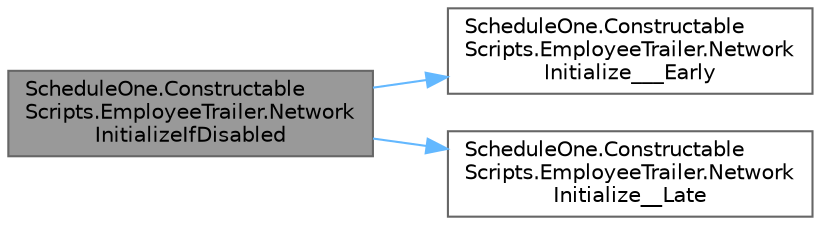 digraph "ScheduleOne.ConstructableScripts.EmployeeTrailer.NetworkInitializeIfDisabled"
{
 // LATEX_PDF_SIZE
  bgcolor="transparent";
  edge [fontname=Helvetica,fontsize=10,labelfontname=Helvetica,labelfontsize=10];
  node [fontname=Helvetica,fontsize=10,shape=box,height=0.2,width=0.4];
  rankdir="LR";
  Node1 [id="Node000001",label="ScheduleOne.Constructable\lScripts.EmployeeTrailer.Network\lInitializeIfDisabled",height=0.2,width=0.4,color="gray40", fillcolor="grey60", style="filled", fontcolor="black",tooltip=" "];
  Node1 -> Node2 [id="edge1_Node000001_Node000002",color="steelblue1",style="solid",tooltip=" "];
  Node2 [id="Node000002",label="ScheduleOne.Constructable\lScripts.EmployeeTrailer.Network\lInitialize___Early",height=0.2,width=0.4,color="grey40", fillcolor="white", style="filled",URL="$class_schedule_one_1_1_constructable_scripts_1_1_employee_trailer.html#ad61bc99ab1d37dff38d8a6f81136fc18",tooltip=" "];
  Node1 -> Node3 [id="edge2_Node000001_Node000003",color="steelblue1",style="solid",tooltip=" "];
  Node3 [id="Node000003",label="ScheduleOne.Constructable\lScripts.EmployeeTrailer.Network\lInitialize__Late",height=0.2,width=0.4,color="grey40", fillcolor="white", style="filled",URL="$class_schedule_one_1_1_constructable_scripts_1_1_employee_trailer.html#a05b270a0d2e486e99c66a5232745b9dd",tooltip=" "];
}
